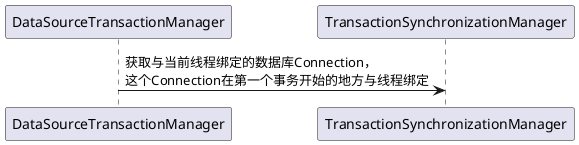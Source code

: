 @startuml
DataSourceTransactionManager -> TransactionSynchronizationManager:获取与当前线程绑定的数据库Connection，\n这个Connection在第一个事务开始的地方与线程绑定

@enduml
